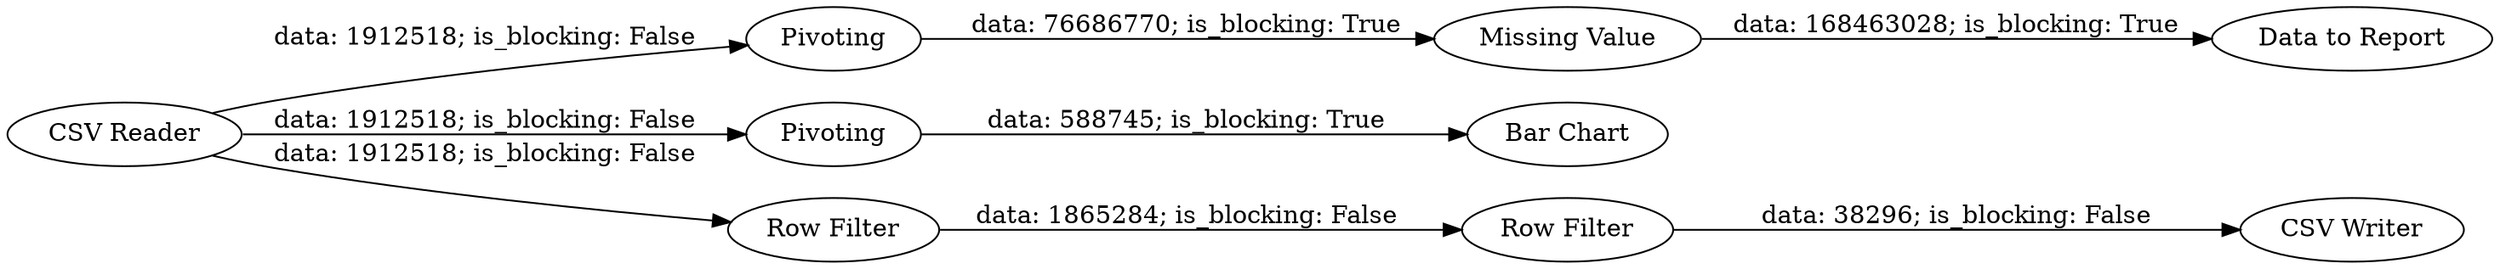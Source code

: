 digraph {
	"7588710155960137256_11" [label="Data to Report"]
	"7588710155960137256_9" [label=Pivoting]
	"7588710155960137256_12" [label=Pivoting]
	"7588710155960137256_13" [label="Bar Chart"]
	"7588710155960137256_6" [label="Row Filter"]
	"7588710155960137256_8" [label="CSV Writer"]
	"7588710155960137256_1" [label="CSV Reader"]
	"7588710155960137256_10" [label="Missing Value"]
	"7588710155960137256_7" [label="Row Filter"]
	"7588710155960137256_9" -> "7588710155960137256_10" [label="data: 76686770; is_blocking: True"]
	"7588710155960137256_12" -> "7588710155960137256_13" [label="data: 588745; is_blocking: True"]
	"7588710155960137256_1" -> "7588710155960137256_6" [label="data: 1912518; is_blocking: False"]
	"7588710155960137256_10" -> "7588710155960137256_11" [label="data: 168463028; is_blocking: True"]
	"7588710155960137256_7" -> "7588710155960137256_8" [label="data: 38296; is_blocking: False"]
	"7588710155960137256_6" -> "7588710155960137256_7" [label="data: 1865284; is_blocking: False"]
	"7588710155960137256_1" -> "7588710155960137256_9" [label="data: 1912518; is_blocking: False"]
	"7588710155960137256_1" -> "7588710155960137256_12" [label="data: 1912518; is_blocking: False"]
	rankdir=LR
}

